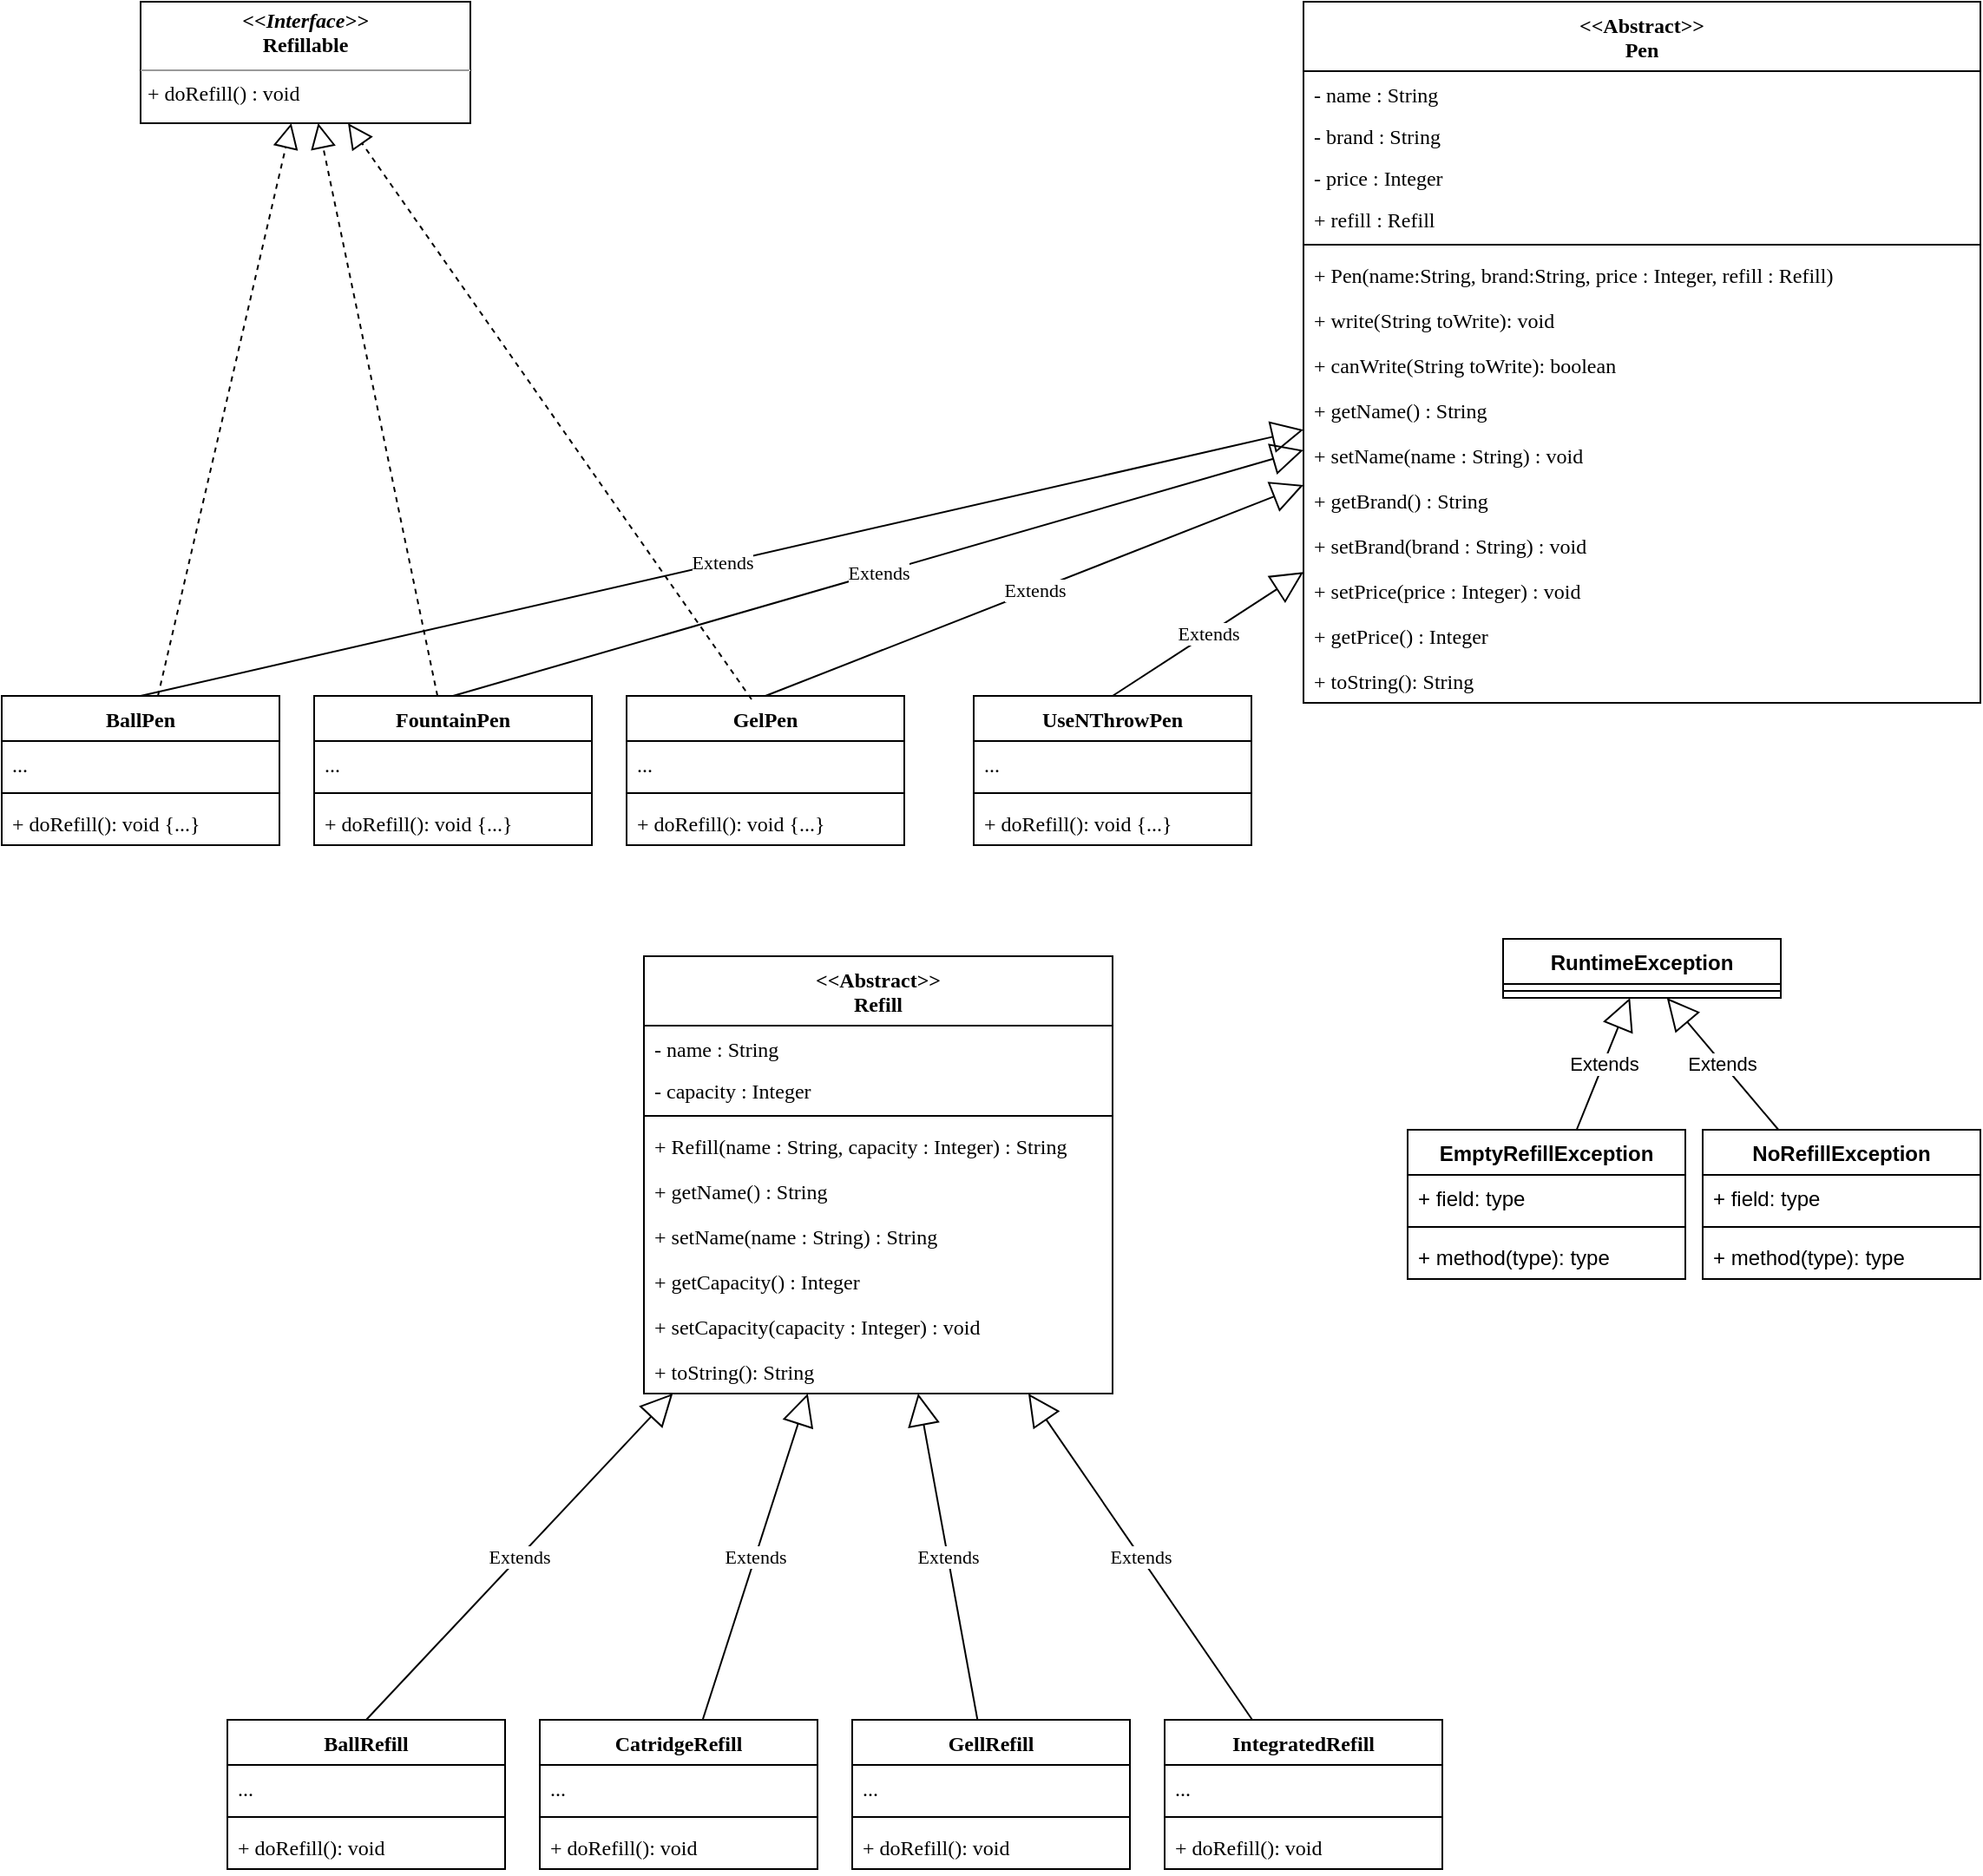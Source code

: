 <mxfile version="20.8.23" type="github">
  <diagram name="Page-1" id="5PYsFLLrcf5LegHmqbu3">
    <mxGraphModel dx="2284" dy="756" grid="1" gridSize="10" guides="1" tooltips="1" connect="1" arrows="1" fold="1" page="1" pageScale="1" pageWidth="850" pageHeight="1100" math="0" shadow="0">
      <root>
        <mxCell id="0" />
        <mxCell id="1" parent="0" />
        <mxCell id="UVRq8ia7U5ipdbFmCf5v-1" value="&lt;&lt;Abstract&gt;&gt;&#xa;Pen" style="swimlane;fontStyle=1;align=center;verticalAlign=top;childLayout=stackLayout;horizontal=1;startSize=40;horizontalStack=0;resizeParent=1;resizeParentMax=0;resizeLast=0;collapsible=1;marginBottom=0;fontFamily=Verdana;" parent="1" vertex="1">
          <mxGeometry x="520" y="40" width="390" height="404" as="geometry" />
        </mxCell>
        <mxCell id="UVRq8ia7U5ipdbFmCf5v-2" value="- name : String" style="text;strokeColor=none;fillColor=none;align=left;verticalAlign=top;spacingLeft=4;spacingRight=4;overflow=hidden;rotatable=0;points=[[0,0.5],[1,0.5]];portConstraint=eastwest;fontFamily=Verdana;" parent="UVRq8ia7U5ipdbFmCf5v-1" vertex="1">
          <mxGeometry y="40" width="390" height="24" as="geometry" />
        </mxCell>
        <mxCell id="UVRq8ia7U5ipdbFmCf5v-6" value="- brand : String" style="text;strokeColor=none;fillColor=none;align=left;verticalAlign=top;spacingLeft=4;spacingRight=4;overflow=hidden;rotatable=0;points=[[0,0.5],[1,0.5]];portConstraint=eastwest;fontFamily=Verdana;" parent="UVRq8ia7U5ipdbFmCf5v-1" vertex="1">
          <mxGeometry y="64" width="390" height="24" as="geometry" />
        </mxCell>
        <mxCell id="UVRq8ia7U5ipdbFmCf5v-9" value="- price : Integer" style="text;strokeColor=none;fillColor=none;align=left;verticalAlign=top;spacingLeft=4;spacingRight=4;overflow=hidden;rotatable=0;points=[[0,0.5],[1,0.5]];portConstraint=eastwest;fontFamily=Verdana;" parent="UVRq8ia7U5ipdbFmCf5v-1" vertex="1">
          <mxGeometry y="88" width="390" height="24" as="geometry" />
        </mxCell>
        <mxCell id="UVRq8ia7U5ipdbFmCf5v-7" value="+ refill : Refill" style="text;strokeColor=none;fillColor=none;align=left;verticalAlign=top;spacingLeft=4;spacingRight=4;overflow=hidden;rotatable=0;points=[[0,0.5],[1,0.5]];portConstraint=eastwest;fontFamily=Verdana;" parent="UVRq8ia7U5ipdbFmCf5v-1" vertex="1">
          <mxGeometry y="112" width="390" height="24" as="geometry" />
        </mxCell>
        <mxCell id="UVRq8ia7U5ipdbFmCf5v-3" value="" style="line;strokeWidth=1;fillColor=none;align=left;verticalAlign=middle;spacingTop=-1;spacingLeft=3;spacingRight=3;rotatable=0;labelPosition=right;points=[];portConstraint=eastwest;strokeColor=inherit;fontFamily=Verdana;" parent="UVRq8ia7U5ipdbFmCf5v-1" vertex="1">
          <mxGeometry y="136" width="390" height="8" as="geometry" />
        </mxCell>
        <mxCell id="Yz0xnHHeIeZ-wLIu7A6q-3" value="+ Pen(name:String, brand:String, price : Integer, refill : Refill)" style="text;strokeColor=none;fillColor=none;align=left;verticalAlign=top;spacingLeft=4;spacingRight=4;overflow=hidden;rotatable=0;points=[[0,0.5],[1,0.5]];portConstraint=eastwest;fontFamily=Verdana;" vertex="1" parent="UVRq8ia7U5ipdbFmCf5v-1">
          <mxGeometry y="144" width="390" height="26" as="geometry" />
        </mxCell>
        <mxCell id="Yz0xnHHeIeZ-wLIu7A6q-1" value="+ write(String toWrite): void" style="text;strokeColor=none;fillColor=none;align=left;verticalAlign=top;spacingLeft=4;spacingRight=4;overflow=hidden;rotatable=0;points=[[0,0.5],[1,0.5]];portConstraint=eastwest;fontFamily=Verdana;" vertex="1" parent="UVRq8ia7U5ipdbFmCf5v-1">
          <mxGeometry y="170" width="390" height="26" as="geometry" />
        </mxCell>
        <mxCell id="Yz0xnHHeIeZ-wLIu7A6q-2" value="+ canWrite(String toWrite): boolean" style="text;strokeColor=none;fillColor=none;align=left;verticalAlign=top;spacingLeft=4;spacingRight=4;overflow=hidden;rotatable=0;points=[[0,0.5],[1,0.5]];portConstraint=eastwest;fontFamily=Verdana;" vertex="1" parent="UVRq8ia7U5ipdbFmCf5v-1">
          <mxGeometry y="196" width="390" height="26" as="geometry" />
        </mxCell>
        <mxCell id="Yz0xnHHeIeZ-wLIu7A6q-7" value="+ getName() : String" style="text;strokeColor=none;fillColor=none;align=left;verticalAlign=top;spacingLeft=4;spacingRight=4;overflow=hidden;rotatable=0;points=[[0,0.5],[1,0.5]];portConstraint=eastwest;fontFamily=Verdana;" vertex="1" parent="UVRq8ia7U5ipdbFmCf5v-1">
          <mxGeometry y="222" width="390" height="26" as="geometry" />
        </mxCell>
        <mxCell id="UVRq8ia7U5ipdbFmCf5v-10" value="+ setName(name : String) : void" style="text;strokeColor=none;fillColor=none;align=left;verticalAlign=top;spacingLeft=4;spacingRight=4;overflow=hidden;rotatable=0;points=[[0,0.5],[1,0.5]];portConstraint=eastwest;fontFamily=Verdana;" parent="UVRq8ia7U5ipdbFmCf5v-1" vertex="1">
          <mxGeometry y="248" width="390" height="26" as="geometry" />
        </mxCell>
        <mxCell id="Yz0xnHHeIeZ-wLIu7A6q-8" value="+ getBrand() : String" style="text;strokeColor=none;fillColor=none;align=left;verticalAlign=top;spacingLeft=4;spacingRight=4;overflow=hidden;rotatable=0;points=[[0,0.5],[1,0.5]];portConstraint=eastwest;fontFamily=Verdana;" vertex="1" parent="UVRq8ia7U5ipdbFmCf5v-1">
          <mxGeometry y="274" width="390" height="26" as="geometry" />
        </mxCell>
        <mxCell id="Yz0xnHHeIeZ-wLIu7A6q-10" value="+ setBrand(brand : String) : void" style="text;strokeColor=none;fillColor=none;align=left;verticalAlign=top;spacingLeft=4;spacingRight=4;overflow=hidden;rotatable=0;points=[[0,0.5],[1,0.5]];portConstraint=eastwest;fontFamily=Verdana;" vertex="1" parent="UVRq8ia7U5ipdbFmCf5v-1">
          <mxGeometry y="300" width="390" height="26" as="geometry" />
        </mxCell>
        <mxCell id="Yz0xnHHeIeZ-wLIu7A6q-11" value="+ setPrice(price : Integer) : void" style="text;strokeColor=none;fillColor=none;align=left;verticalAlign=top;spacingLeft=4;spacingRight=4;overflow=hidden;rotatable=0;points=[[0,0.5],[1,0.5]];portConstraint=eastwest;fontFamily=Verdana;" vertex="1" parent="UVRq8ia7U5ipdbFmCf5v-1">
          <mxGeometry y="326" width="390" height="26" as="geometry" />
        </mxCell>
        <mxCell id="Yz0xnHHeIeZ-wLIu7A6q-9" value="+ getPrice() : Integer" style="text;strokeColor=none;fillColor=none;align=left;verticalAlign=top;spacingLeft=4;spacingRight=4;overflow=hidden;rotatable=0;points=[[0,0.5],[1,0.5]];portConstraint=eastwest;fontFamily=Verdana;" vertex="1" parent="UVRq8ia7U5ipdbFmCf5v-1">
          <mxGeometry y="352" width="390" height="26" as="geometry" />
        </mxCell>
        <mxCell id="UVRq8ia7U5ipdbFmCf5v-11" value="+ toString(): String" style="text;strokeColor=none;fillColor=none;align=left;verticalAlign=top;spacingLeft=4;spacingRight=4;overflow=hidden;rotatable=0;points=[[0,0.5],[1,0.5]];portConstraint=eastwest;fontFamily=Verdana;" parent="UVRq8ia7U5ipdbFmCf5v-1" vertex="1">
          <mxGeometry y="378" width="390" height="26" as="geometry" />
        </mxCell>
        <mxCell id="UVRq8ia7U5ipdbFmCf5v-12" value="BallPen" style="swimlane;fontStyle=1;align=center;verticalAlign=top;childLayout=stackLayout;horizontal=1;startSize=26;horizontalStack=0;resizeParent=1;resizeParentMax=0;resizeLast=0;collapsible=1;marginBottom=0;fontFamily=Verdana;" parent="1" vertex="1">
          <mxGeometry x="-230" y="440" width="160" height="86" as="geometry" />
        </mxCell>
        <mxCell id="UVRq8ia7U5ipdbFmCf5v-13" value="..." style="text;strokeColor=none;fillColor=none;align=left;verticalAlign=top;spacingLeft=4;spacingRight=4;overflow=hidden;rotatable=0;points=[[0,0.5],[1,0.5]];portConstraint=eastwest;fontFamily=Verdana;" parent="UVRq8ia7U5ipdbFmCf5v-12" vertex="1">
          <mxGeometry y="26" width="160" height="26" as="geometry" />
        </mxCell>
        <mxCell id="UVRq8ia7U5ipdbFmCf5v-14" value="" style="line;strokeWidth=1;fillColor=none;align=left;verticalAlign=middle;spacingTop=-1;spacingLeft=3;spacingRight=3;rotatable=0;labelPosition=right;points=[];portConstraint=eastwest;strokeColor=inherit;fontFamily=Verdana;" parent="UVRq8ia7U5ipdbFmCf5v-12" vertex="1">
          <mxGeometry y="52" width="160" height="8" as="geometry" />
        </mxCell>
        <mxCell id="UVRq8ia7U5ipdbFmCf5v-15" value="+ doRefill(): void {...}" style="text;strokeColor=none;fillColor=none;align=left;verticalAlign=top;spacingLeft=4;spacingRight=4;overflow=hidden;rotatable=0;points=[[0,0.5],[1,0.5]];portConstraint=eastwest;fontFamily=Verdana;" parent="UVRq8ia7U5ipdbFmCf5v-12" vertex="1">
          <mxGeometry y="60" width="160" height="26" as="geometry" />
        </mxCell>
        <mxCell id="UVRq8ia7U5ipdbFmCf5v-16" value="Extends" style="endArrow=block;endSize=16;endFill=0;html=1;rounded=0;exitX=0.5;exitY=0;exitDx=0;exitDy=0;fontFamily=Verdana;" parent="1" source="UVRq8ia7U5ipdbFmCf5v-12" target="UVRq8ia7U5ipdbFmCf5v-1" edge="1">
          <mxGeometry width="160" relative="1" as="geometry">
            <mxPoint x="90" y="570" as="sourcePoint" />
            <mxPoint x="250" y="570" as="targetPoint" />
          </mxGeometry>
        </mxCell>
        <mxCell id="UVRq8ia7U5ipdbFmCf5v-17" value="FountainPen" style="swimlane;fontStyle=1;align=center;verticalAlign=top;childLayout=stackLayout;horizontal=1;startSize=26;horizontalStack=0;resizeParent=1;resizeParentMax=0;resizeLast=0;collapsible=1;marginBottom=0;fontFamily=Verdana;" parent="1" vertex="1">
          <mxGeometry x="-50" y="440" width="160" height="86" as="geometry" />
        </mxCell>
        <mxCell id="UVRq8ia7U5ipdbFmCf5v-18" value="..." style="text;strokeColor=none;fillColor=none;align=left;verticalAlign=top;spacingLeft=4;spacingRight=4;overflow=hidden;rotatable=0;points=[[0,0.5],[1,0.5]];portConstraint=eastwest;fontFamily=Verdana;" parent="UVRq8ia7U5ipdbFmCf5v-17" vertex="1">
          <mxGeometry y="26" width="160" height="26" as="geometry" />
        </mxCell>
        <mxCell id="UVRq8ia7U5ipdbFmCf5v-19" value="" style="line;strokeWidth=1;fillColor=none;align=left;verticalAlign=middle;spacingTop=-1;spacingLeft=3;spacingRight=3;rotatable=0;labelPosition=right;points=[];portConstraint=eastwest;strokeColor=inherit;fontFamily=Verdana;" parent="UVRq8ia7U5ipdbFmCf5v-17" vertex="1">
          <mxGeometry y="52" width="160" height="8" as="geometry" />
        </mxCell>
        <mxCell id="UVRq8ia7U5ipdbFmCf5v-20" value="+ doRefill(): void {...}" style="text;strokeColor=none;fillColor=none;align=left;verticalAlign=top;spacingLeft=4;spacingRight=4;overflow=hidden;rotatable=0;points=[[0,0.5],[1,0.5]];portConstraint=eastwest;fontFamily=Verdana;" parent="UVRq8ia7U5ipdbFmCf5v-17" vertex="1">
          <mxGeometry y="60" width="160" height="26" as="geometry" />
        </mxCell>
        <mxCell id="UVRq8ia7U5ipdbFmCf5v-21" value="GelPen" style="swimlane;fontStyle=1;align=center;verticalAlign=top;childLayout=stackLayout;horizontal=1;startSize=26;horizontalStack=0;resizeParent=1;resizeParentMax=0;resizeLast=0;collapsible=1;marginBottom=0;fontFamily=Verdana;" parent="1" vertex="1">
          <mxGeometry x="130" y="440" width="160" height="86" as="geometry" />
        </mxCell>
        <mxCell id="UVRq8ia7U5ipdbFmCf5v-22" value="..." style="text;strokeColor=none;fillColor=none;align=left;verticalAlign=top;spacingLeft=4;spacingRight=4;overflow=hidden;rotatable=0;points=[[0,0.5],[1,0.5]];portConstraint=eastwest;fontFamily=Verdana;" parent="UVRq8ia7U5ipdbFmCf5v-21" vertex="1">
          <mxGeometry y="26" width="160" height="26" as="geometry" />
        </mxCell>
        <mxCell id="UVRq8ia7U5ipdbFmCf5v-23" value="" style="line;strokeWidth=1;fillColor=none;align=left;verticalAlign=middle;spacingTop=-1;spacingLeft=3;spacingRight=3;rotatable=0;labelPosition=right;points=[];portConstraint=eastwest;strokeColor=inherit;fontFamily=Verdana;" parent="UVRq8ia7U5ipdbFmCf5v-21" vertex="1">
          <mxGeometry y="52" width="160" height="8" as="geometry" />
        </mxCell>
        <mxCell id="UVRq8ia7U5ipdbFmCf5v-24" value="+ doRefill(): void {...}" style="text;strokeColor=none;fillColor=none;align=left;verticalAlign=top;spacingLeft=4;spacingRight=4;overflow=hidden;rotatable=0;points=[[0,0.5],[1,0.5]];portConstraint=eastwest;fontFamily=Verdana;" parent="UVRq8ia7U5ipdbFmCf5v-21" vertex="1">
          <mxGeometry y="60" width="160" height="26" as="geometry" />
        </mxCell>
        <mxCell id="UVRq8ia7U5ipdbFmCf5v-25" value="UseNThrowPen" style="swimlane;fontStyle=1;align=center;verticalAlign=top;childLayout=stackLayout;horizontal=1;startSize=26;horizontalStack=0;resizeParent=1;resizeParentMax=0;resizeLast=0;collapsible=1;marginBottom=0;fontFamily=Verdana;" parent="1" vertex="1">
          <mxGeometry x="330" y="440" width="160" height="86" as="geometry" />
        </mxCell>
        <mxCell id="UVRq8ia7U5ipdbFmCf5v-26" value="..." style="text;strokeColor=none;fillColor=none;align=left;verticalAlign=top;spacingLeft=4;spacingRight=4;overflow=hidden;rotatable=0;points=[[0,0.5],[1,0.5]];portConstraint=eastwest;fontFamily=Verdana;" parent="UVRq8ia7U5ipdbFmCf5v-25" vertex="1">
          <mxGeometry y="26" width="160" height="26" as="geometry" />
        </mxCell>
        <mxCell id="UVRq8ia7U5ipdbFmCf5v-27" value="" style="line;strokeWidth=1;fillColor=none;align=left;verticalAlign=middle;spacingTop=-1;spacingLeft=3;spacingRight=3;rotatable=0;labelPosition=right;points=[];portConstraint=eastwest;strokeColor=inherit;fontFamily=Verdana;" parent="UVRq8ia7U5ipdbFmCf5v-25" vertex="1">
          <mxGeometry y="52" width="160" height="8" as="geometry" />
        </mxCell>
        <mxCell id="UVRq8ia7U5ipdbFmCf5v-28" value="+ doRefill(): void {...}" style="text;strokeColor=none;fillColor=none;align=left;verticalAlign=top;spacingLeft=4;spacingRight=4;overflow=hidden;rotatable=0;points=[[0,0.5],[1,0.5]];portConstraint=eastwest;fontFamily=Verdana;" parent="UVRq8ia7U5ipdbFmCf5v-25" vertex="1">
          <mxGeometry y="60" width="160" height="26" as="geometry" />
        </mxCell>
        <mxCell id="UVRq8ia7U5ipdbFmCf5v-29" value="Extends" style="endArrow=block;endSize=16;endFill=0;html=1;rounded=0;exitX=0.5;exitY=0;exitDx=0;exitDy=0;fontFamily=Verdana;" parent="1" source="UVRq8ia7U5ipdbFmCf5v-17" target="UVRq8ia7U5ipdbFmCf5v-1" edge="1">
          <mxGeometry width="160" relative="1" as="geometry">
            <mxPoint x="240" y="430" as="sourcePoint" />
            <mxPoint x="720" y="290" as="targetPoint" />
          </mxGeometry>
        </mxCell>
        <mxCell id="UVRq8ia7U5ipdbFmCf5v-30" value="Extends" style="endArrow=block;endSize=16;endFill=0;html=1;rounded=0;fontFamily=Verdana;exitX=0.5;exitY=0;exitDx=0;exitDy=0;" parent="1" target="UVRq8ia7U5ipdbFmCf5v-1" edge="1" source="UVRq8ia7U5ipdbFmCf5v-21">
          <mxGeometry width="160" relative="1" as="geometry">
            <mxPoint x="560" y="410" as="sourcePoint" />
            <mxPoint x="400" y="260" as="targetPoint" />
          </mxGeometry>
        </mxCell>
        <mxCell id="UVRq8ia7U5ipdbFmCf5v-31" value="Extends" style="endArrow=block;endSize=16;endFill=0;html=1;rounded=0;fontFamily=Verdana;exitX=0.5;exitY=0;exitDx=0;exitDy=0;" parent="1" target="UVRq8ia7U5ipdbFmCf5v-1" edge="1" source="UVRq8ia7U5ipdbFmCf5v-25">
          <mxGeometry width="160" relative="1" as="geometry">
            <mxPoint x="740" y="410" as="sourcePoint" />
            <mxPoint x="731" y="262" as="targetPoint" />
          </mxGeometry>
        </mxCell>
        <mxCell id="UVRq8ia7U5ipdbFmCf5v-34" value="&lt;p style=&quot;margin:0px;margin-top:4px;text-align:center;&quot;&gt;&lt;i&gt;&lt;b&gt;&amp;lt;&amp;lt;Interface&amp;gt;&amp;gt;&lt;/b&gt;&lt;/i&gt;&lt;br&gt;&lt;b&gt;Refillable&lt;/b&gt;&lt;/p&gt;&lt;hr size=&quot;1&quot;&gt;&lt;p style=&quot;margin:0px;margin-left:4px;&quot;&gt;+ doRefill() : void&lt;br&gt;&lt;br&gt;&lt;/p&gt;" style="verticalAlign=top;align=left;overflow=fill;fontSize=12;fontFamily=Verdana;html=1;" parent="1" vertex="1">
          <mxGeometry x="-150" y="40" width="190" height="70" as="geometry" />
        </mxCell>
        <mxCell id="UVRq8ia7U5ipdbFmCf5v-35" value="" style="endArrow=block;dashed=1;endFill=0;endSize=12;html=1;rounded=0;fontFamily=Verdana;" parent="1" source="UVRq8ia7U5ipdbFmCf5v-12" target="UVRq8ia7U5ipdbFmCf5v-34" edge="1">
          <mxGeometry width="160" relative="1" as="geometry">
            <mxPoint x="340" y="390" as="sourcePoint" />
            <mxPoint x="500" y="390" as="targetPoint" />
          </mxGeometry>
        </mxCell>
        <mxCell id="UVRq8ia7U5ipdbFmCf5v-37" value="" style="endArrow=block;dashed=1;endFill=0;endSize=12;html=1;rounded=0;fontFamily=Verdana;" parent="1" target="UVRq8ia7U5ipdbFmCf5v-34" edge="1" source="UVRq8ia7U5ipdbFmCf5v-17">
          <mxGeometry width="160" relative="1" as="geometry">
            <mxPoint x="400" y="410" as="sourcePoint" />
            <mxPoint x="500" y="390" as="targetPoint" />
          </mxGeometry>
        </mxCell>
        <mxCell id="UVRq8ia7U5ipdbFmCf5v-38" value="" style="endArrow=block;dashed=1;endFill=0;endSize=12;html=1;rounded=0;exitX=0.45;exitY=0.023;exitDx=0;exitDy=0;exitPerimeter=0;fontFamily=Verdana;" parent="1" source="UVRq8ia7U5ipdbFmCf5v-21" target="UVRq8ia7U5ipdbFmCf5v-34" edge="1">
          <mxGeometry width="160" relative="1" as="geometry">
            <mxPoint x="340" y="390" as="sourcePoint" />
            <mxPoint x="190" y="110" as="targetPoint" />
          </mxGeometry>
        </mxCell>
        <mxCell id="UVRq8ia7U5ipdbFmCf5v-41" value="&lt;&lt;Abstract&gt;&gt;&#xa;Refill" style="swimlane;fontStyle=1;align=center;verticalAlign=top;childLayout=stackLayout;horizontal=1;startSize=40;horizontalStack=0;resizeParent=1;resizeParentMax=0;resizeLast=0;collapsible=1;marginBottom=0;fontFamily=Verdana;" parent="1" vertex="1">
          <mxGeometry x="140" y="590" width="270" height="252" as="geometry" />
        </mxCell>
        <mxCell id="UVRq8ia7U5ipdbFmCf5v-42" value="- name : String&#xa;" style="text;strokeColor=none;fillColor=none;align=left;verticalAlign=top;spacingLeft=4;spacingRight=4;overflow=hidden;rotatable=0;points=[[0,0.5],[1,0.5]];portConstraint=eastwest;fontFamily=Verdana;" parent="UVRq8ia7U5ipdbFmCf5v-41" vertex="1">
          <mxGeometry y="40" width="270" height="24" as="geometry" />
        </mxCell>
        <mxCell id="Yz0xnHHeIeZ-wLIu7A6q-12" value="- capacity : Integer" style="text;strokeColor=none;fillColor=none;align=left;verticalAlign=top;spacingLeft=4;spacingRight=4;overflow=hidden;rotatable=0;points=[[0,0.5],[1,0.5]];portConstraint=eastwest;fontFamily=Verdana;" vertex="1" parent="UVRq8ia7U5ipdbFmCf5v-41">
          <mxGeometry y="64" width="270" height="24" as="geometry" />
        </mxCell>
        <mxCell id="UVRq8ia7U5ipdbFmCf5v-46" value="" style="line;strokeWidth=1;fillColor=none;align=left;verticalAlign=middle;spacingTop=-1;spacingLeft=3;spacingRight=3;rotatable=0;labelPosition=right;points=[];portConstraint=eastwest;strokeColor=inherit;fontFamily=Verdana;" parent="UVRq8ia7U5ipdbFmCf5v-41" vertex="1">
          <mxGeometry y="88" width="270" height="8" as="geometry" />
        </mxCell>
        <mxCell id="UVRq8ia7U5ipdbFmCf5v-47" value="+ Refill(name : String, capacity : Integer) : String " style="text;strokeColor=none;fillColor=none;align=left;verticalAlign=top;spacingLeft=4;spacingRight=4;overflow=hidden;rotatable=0;points=[[0,0.5],[1,0.5]];portConstraint=eastwest;fontFamily=Verdana;" parent="UVRq8ia7U5ipdbFmCf5v-41" vertex="1">
          <mxGeometry y="96" width="270" height="26" as="geometry" />
        </mxCell>
        <mxCell id="Yz0xnHHeIeZ-wLIu7A6q-16" value="+ getName() : String " style="text;strokeColor=none;fillColor=none;align=left;verticalAlign=top;spacingLeft=4;spacingRight=4;overflow=hidden;rotatable=0;points=[[0,0.5],[1,0.5]];portConstraint=eastwest;fontFamily=Verdana;" vertex="1" parent="UVRq8ia7U5ipdbFmCf5v-41">
          <mxGeometry y="122" width="270" height="26" as="geometry" />
        </mxCell>
        <mxCell id="Yz0xnHHeIeZ-wLIu7A6q-13" value="+ setName(name : String) : String " style="text;strokeColor=none;fillColor=none;align=left;verticalAlign=top;spacingLeft=4;spacingRight=4;overflow=hidden;rotatable=0;points=[[0,0.5],[1,0.5]];portConstraint=eastwest;fontFamily=Verdana;" vertex="1" parent="UVRq8ia7U5ipdbFmCf5v-41">
          <mxGeometry y="148" width="270" height="26" as="geometry" />
        </mxCell>
        <mxCell id="Yz0xnHHeIeZ-wLIu7A6q-14" value="+ getCapacity() : Integer " style="text;strokeColor=none;fillColor=none;align=left;verticalAlign=top;spacingLeft=4;spacingRight=4;overflow=hidden;rotatable=0;points=[[0,0.5],[1,0.5]];portConstraint=eastwest;fontFamily=Verdana;" vertex="1" parent="UVRq8ia7U5ipdbFmCf5v-41">
          <mxGeometry y="174" width="270" height="26" as="geometry" />
        </mxCell>
        <mxCell id="Yz0xnHHeIeZ-wLIu7A6q-15" value="+ setCapacity(capacity : Integer) : void " style="text;strokeColor=none;fillColor=none;align=left;verticalAlign=top;spacingLeft=4;spacingRight=4;overflow=hidden;rotatable=0;points=[[0,0.5],[1,0.5]];portConstraint=eastwest;fontFamily=Verdana;" vertex="1" parent="UVRq8ia7U5ipdbFmCf5v-41">
          <mxGeometry y="200" width="270" height="26" as="geometry" />
        </mxCell>
        <mxCell id="UVRq8ia7U5ipdbFmCf5v-48" value="+ toString(): String" style="text;strokeColor=none;fillColor=none;align=left;verticalAlign=top;spacingLeft=4;spacingRight=4;overflow=hidden;rotatable=0;points=[[0,0.5],[1,0.5]];portConstraint=eastwest;fontFamily=Verdana;" parent="UVRq8ia7U5ipdbFmCf5v-41" vertex="1">
          <mxGeometry y="226" width="270" height="26" as="geometry" />
        </mxCell>
        <mxCell id="UVRq8ia7U5ipdbFmCf5v-49" value="BallRefill" style="swimlane;fontStyle=1;align=center;verticalAlign=top;childLayout=stackLayout;horizontal=1;startSize=26;horizontalStack=0;resizeParent=1;resizeParentMax=0;resizeLast=0;collapsible=1;marginBottom=0;fontFamily=Verdana;" parent="1" vertex="1">
          <mxGeometry x="-100" y="1030" width="160" height="86" as="geometry" />
        </mxCell>
        <mxCell id="UVRq8ia7U5ipdbFmCf5v-50" value="..." style="text;strokeColor=none;fillColor=none;align=left;verticalAlign=top;spacingLeft=4;spacingRight=4;overflow=hidden;rotatable=0;points=[[0,0.5],[1,0.5]];portConstraint=eastwest;fontFamily=Verdana;" parent="UVRq8ia7U5ipdbFmCf5v-49" vertex="1">
          <mxGeometry y="26" width="160" height="26" as="geometry" />
        </mxCell>
        <mxCell id="UVRq8ia7U5ipdbFmCf5v-51" value="" style="line;strokeWidth=1;fillColor=none;align=left;verticalAlign=middle;spacingTop=-1;spacingLeft=3;spacingRight=3;rotatable=0;labelPosition=right;points=[];portConstraint=eastwest;strokeColor=inherit;fontFamily=Verdana;" parent="UVRq8ia7U5ipdbFmCf5v-49" vertex="1">
          <mxGeometry y="52" width="160" height="8" as="geometry" />
        </mxCell>
        <mxCell id="UVRq8ia7U5ipdbFmCf5v-52" value="+ doRefill(): void" style="text;strokeColor=none;fillColor=none;align=left;verticalAlign=top;spacingLeft=4;spacingRight=4;overflow=hidden;rotatable=0;points=[[0,0.5],[1,0.5]];portConstraint=eastwest;fontFamily=Verdana;" parent="UVRq8ia7U5ipdbFmCf5v-49" vertex="1">
          <mxGeometry y="60" width="160" height="26" as="geometry" />
        </mxCell>
        <mxCell id="UVRq8ia7U5ipdbFmCf5v-53" value="Extends" style="endArrow=block;endSize=16;endFill=0;html=1;rounded=0;exitX=0.5;exitY=0;exitDx=0;exitDy=0;fontFamily=Verdana;" parent="1" source="UVRq8ia7U5ipdbFmCf5v-49" target="UVRq8ia7U5ipdbFmCf5v-41" edge="1">
          <mxGeometry width="160" relative="1" as="geometry">
            <mxPoint x="340" y="790" as="sourcePoint" />
            <mxPoint x="500" y="790" as="targetPoint" />
          </mxGeometry>
        </mxCell>
        <mxCell id="UVRq8ia7U5ipdbFmCf5v-54" value="CatridgeRefill" style="swimlane;fontStyle=1;align=center;verticalAlign=top;childLayout=stackLayout;horizontal=1;startSize=26;horizontalStack=0;resizeParent=1;resizeParentMax=0;resizeLast=0;collapsible=1;marginBottom=0;fontFamily=Verdana;" parent="1" vertex="1">
          <mxGeometry x="80" y="1030" width="160" height="86" as="geometry" />
        </mxCell>
        <mxCell id="UVRq8ia7U5ipdbFmCf5v-55" value="..." style="text;strokeColor=none;fillColor=none;align=left;verticalAlign=top;spacingLeft=4;spacingRight=4;overflow=hidden;rotatable=0;points=[[0,0.5],[1,0.5]];portConstraint=eastwest;fontFamily=Verdana;" parent="UVRq8ia7U5ipdbFmCf5v-54" vertex="1">
          <mxGeometry y="26" width="160" height="26" as="geometry" />
        </mxCell>
        <mxCell id="UVRq8ia7U5ipdbFmCf5v-56" value="" style="line;strokeWidth=1;fillColor=none;align=left;verticalAlign=middle;spacingTop=-1;spacingLeft=3;spacingRight=3;rotatable=0;labelPosition=right;points=[];portConstraint=eastwest;strokeColor=inherit;fontFamily=Verdana;" parent="UVRq8ia7U5ipdbFmCf5v-54" vertex="1">
          <mxGeometry y="52" width="160" height="8" as="geometry" />
        </mxCell>
        <mxCell id="UVRq8ia7U5ipdbFmCf5v-57" value="+ doRefill(): void" style="text;strokeColor=none;fillColor=none;align=left;verticalAlign=top;spacingLeft=4;spacingRight=4;overflow=hidden;rotatable=0;points=[[0,0.5],[1,0.5]];portConstraint=eastwest;fontFamily=Verdana;" parent="UVRq8ia7U5ipdbFmCf5v-54" vertex="1">
          <mxGeometry y="60" width="160" height="26" as="geometry" />
        </mxCell>
        <mxCell id="UVRq8ia7U5ipdbFmCf5v-58" value="GellRefill" style="swimlane;fontStyle=1;align=center;verticalAlign=top;childLayout=stackLayout;horizontal=1;startSize=26;horizontalStack=0;resizeParent=1;resizeParentMax=0;resizeLast=0;collapsible=1;marginBottom=0;fontFamily=Verdana;" parent="1" vertex="1">
          <mxGeometry x="260" y="1030" width="160" height="86" as="geometry" />
        </mxCell>
        <mxCell id="UVRq8ia7U5ipdbFmCf5v-59" value="..." style="text;strokeColor=none;fillColor=none;align=left;verticalAlign=top;spacingLeft=4;spacingRight=4;overflow=hidden;rotatable=0;points=[[0,0.5],[1,0.5]];portConstraint=eastwest;fontFamily=Verdana;" parent="UVRq8ia7U5ipdbFmCf5v-58" vertex="1">
          <mxGeometry y="26" width="160" height="26" as="geometry" />
        </mxCell>
        <mxCell id="UVRq8ia7U5ipdbFmCf5v-60" value="" style="line;strokeWidth=1;fillColor=none;align=left;verticalAlign=middle;spacingTop=-1;spacingLeft=3;spacingRight=3;rotatable=0;labelPosition=right;points=[];portConstraint=eastwest;strokeColor=inherit;fontFamily=Verdana;" parent="UVRq8ia7U5ipdbFmCf5v-58" vertex="1">
          <mxGeometry y="52" width="160" height="8" as="geometry" />
        </mxCell>
        <mxCell id="UVRq8ia7U5ipdbFmCf5v-61" value="+ doRefill(): void" style="text;strokeColor=none;fillColor=none;align=left;verticalAlign=top;spacingLeft=4;spacingRight=4;overflow=hidden;rotatable=0;points=[[0,0.5],[1,0.5]];portConstraint=eastwest;fontFamily=Verdana;" parent="UVRq8ia7U5ipdbFmCf5v-58" vertex="1">
          <mxGeometry y="60" width="160" height="26" as="geometry" />
        </mxCell>
        <mxCell id="UVRq8ia7U5ipdbFmCf5v-62" value="IntegratedRefill" style="swimlane;fontStyle=1;align=center;verticalAlign=top;childLayout=stackLayout;horizontal=1;startSize=26;horizontalStack=0;resizeParent=1;resizeParentMax=0;resizeLast=0;collapsible=1;marginBottom=0;fontFamily=Verdana;" parent="1" vertex="1">
          <mxGeometry x="440" y="1030" width="160" height="86" as="geometry" />
        </mxCell>
        <mxCell id="UVRq8ia7U5ipdbFmCf5v-63" value="..." style="text;strokeColor=none;fillColor=none;align=left;verticalAlign=top;spacingLeft=4;spacingRight=4;overflow=hidden;rotatable=0;points=[[0,0.5],[1,0.5]];portConstraint=eastwest;fontFamily=Verdana;" parent="UVRq8ia7U5ipdbFmCf5v-62" vertex="1">
          <mxGeometry y="26" width="160" height="26" as="geometry" />
        </mxCell>
        <mxCell id="UVRq8ia7U5ipdbFmCf5v-64" value="" style="line;strokeWidth=1;fillColor=none;align=left;verticalAlign=middle;spacingTop=-1;spacingLeft=3;spacingRight=3;rotatable=0;labelPosition=right;points=[];portConstraint=eastwest;strokeColor=inherit;fontFamily=Verdana;" parent="UVRq8ia7U5ipdbFmCf5v-62" vertex="1">
          <mxGeometry y="52" width="160" height="8" as="geometry" />
        </mxCell>
        <mxCell id="UVRq8ia7U5ipdbFmCf5v-65" value="+ doRefill(): void" style="text;strokeColor=none;fillColor=none;align=left;verticalAlign=top;spacingLeft=4;spacingRight=4;overflow=hidden;rotatable=0;points=[[0,0.5],[1,0.5]];portConstraint=eastwest;fontFamily=Verdana;" parent="UVRq8ia7U5ipdbFmCf5v-62" vertex="1">
          <mxGeometry y="60" width="160" height="26" as="geometry" />
        </mxCell>
        <mxCell id="UVRq8ia7U5ipdbFmCf5v-66" value="Extends" style="endArrow=block;endSize=16;endFill=0;html=1;rounded=0;fontFamily=Verdana;" parent="1" source="UVRq8ia7U5ipdbFmCf5v-54" target="UVRq8ia7U5ipdbFmCf5v-41" edge="1">
          <mxGeometry width="160" relative="1" as="geometry">
            <mxPoint x="220" y="780" as="sourcePoint" />
            <mxPoint x="345" y="684" as="targetPoint" />
          </mxGeometry>
        </mxCell>
        <mxCell id="UVRq8ia7U5ipdbFmCf5v-67" value="Extends" style="endArrow=block;endSize=16;endFill=0;html=1;rounded=0;fontFamily=Verdana;" parent="1" source="UVRq8ia7U5ipdbFmCf5v-58" target="UVRq8ia7U5ipdbFmCf5v-41" edge="1">
          <mxGeometry width="160" relative="1" as="geometry">
            <mxPoint x="405" y="780" as="sourcePoint" />
            <mxPoint x="417" y="684" as="targetPoint" />
          </mxGeometry>
        </mxCell>
        <mxCell id="UVRq8ia7U5ipdbFmCf5v-68" value="Extends" style="endArrow=block;endSize=16;endFill=0;html=1;rounded=0;fontFamily=Verdana;" parent="1" source="UVRq8ia7U5ipdbFmCf5v-62" target="UVRq8ia7U5ipdbFmCf5v-41" edge="1">
          <mxGeometry width="160" relative="1" as="geometry">
            <mxPoint x="415" y="790" as="sourcePoint" />
            <mxPoint x="427" y="694" as="targetPoint" />
          </mxGeometry>
        </mxCell>
        <mxCell id="Yz0xnHHeIeZ-wLIu7A6q-20" value="NoRefillException" style="swimlane;fontStyle=1;align=center;verticalAlign=top;childLayout=stackLayout;horizontal=1;startSize=26;horizontalStack=0;resizeParent=1;resizeParentMax=0;resizeLast=0;collapsible=1;marginBottom=0;" vertex="1" parent="1">
          <mxGeometry x="750" y="690" width="160" height="86" as="geometry" />
        </mxCell>
        <mxCell id="Yz0xnHHeIeZ-wLIu7A6q-21" value="+ field: type" style="text;strokeColor=none;fillColor=none;align=left;verticalAlign=top;spacingLeft=4;spacingRight=4;overflow=hidden;rotatable=0;points=[[0,0.5],[1,0.5]];portConstraint=eastwest;" vertex="1" parent="Yz0xnHHeIeZ-wLIu7A6q-20">
          <mxGeometry y="26" width="160" height="26" as="geometry" />
        </mxCell>
        <mxCell id="Yz0xnHHeIeZ-wLIu7A6q-22" value="" style="line;strokeWidth=1;fillColor=none;align=left;verticalAlign=middle;spacingTop=-1;spacingLeft=3;spacingRight=3;rotatable=0;labelPosition=right;points=[];portConstraint=eastwest;strokeColor=inherit;" vertex="1" parent="Yz0xnHHeIeZ-wLIu7A6q-20">
          <mxGeometry y="52" width="160" height="8" as="geometry" />
        </mxCell>
        <mxCell id="Yz0xnHHeIeZ-wLIu7A6q-23" value="+ method(type): type" style="text;strokeColor=none;fillColor=none;align=left;verticalAlign=top;spacingLeft=4;spacingRight=4;overflow=hidden;rotatable=0;points=[[0,0.5],[1,0.5]];portConstraint=eastwest;" vertex="1" parent="Yz0xnHHeIeZ-wLIu7A6q-20">
          <mxGeometry y="60" width="160" height="26" as="geometry" />
        </mxCell>
        <mxCell id="Yz0xnHHeIeZ-wLIu7A6q-24" value="EmptyRefillException" style="swimlane;fontStyle=1;align=center;verticalAlign=top;childLayout=stackLayout;horizontal=1;startSize=26;horizontalStack=0;resizeParent=1;resizeParentMax=0;resizeLast=0;collapsible=1;marginBottom=0;" vertex="1" parent="1">
          <mxGeometry x="580" y="690" width="160" height="86" as="geometry" />
        </mxCell>
        <mxCell id="Yz0xnHHeIeZ-wLIu7A6q-25" value="+ field: type" style="text;strokeColor=none;fillColor=none;align=left;verticalAlign=top;spacingLeft=4;spacingRight=4;overflow=hidden;rotatable=0;points=[[0,0.5],[1,0.5]];portConstraint=eastwest;" vertex="1" parent="Yz0xnHHeIeZ-wLIu7A6q-24">
          <mxGeometry y="26" width="160" height="26" as="geometry" />
        </mxCell>
        <mxCell id="Yz0xnHHeIeZ-wLIu7A6q-26" value="" style="line;strokeWidth=1;fillColor=none;align=left;verticalAlign=middle;spacingTop=-1;spacingLeft=3;spacingRight=3;rotatable=0;labelPosition=right;points=[];portConstraint=eastwest;strokeColor=inherit;" vertex="1" parent="Yz0xnHHeIeZ-wLIu7A6q-24">
          <mxGeometry y="52" width="160" height="8" as="geometry" />
        </mxCell>
        <mxCell id="Yz0xnHHeIeZ-wLIu7A6q-27" value="+ method(type): type" style="text;strokeColor=none;fillColor=none;align=left;verticalAlign=top;spacingLeft=4;spacingRight=4;overflow=hidden;rotatable=0;points=[[0,0.5],[1,0.5]];portConstraint=eastwest;" vertex="1" parent="Yz0xnHHeIeZ-wLIu7A6q-24">
          <mxGeometry y="60" width="160" height="26" as="geometry" />
        </mxCell>
        <mxCell id="Yz0xnHHeIeZ-wLIu7A6q-28" value="RuntimeException" style="swimlane;fontStyle=1;align=center;verticalAlign=top;childLayout=stackLayout;horizontal=1;startSize=26;horizontalStack=0;resizeParent=1;resizeParentMax=0;resizeLast=0;collapsible=1;marginBottom=0;" vertex="1" parent="1">
          <mxGeometry x="635" y="580" width="160" height="34" as="geometry" />
        </mxCell>
        <mxCell id="Yz0xnHHeIeZ-wLIu7A6q-30" value="" style="line;strokeWidth=1;fillColor=none;align=left;verticalAlign=middle;spacingTop=-1;spacingLeft=3;spacingRight=3;rotatable=0;labelPosition=right;points=[];portConstraint=eastwest;strokeColor=inherit;" vertex="1" parent="Yz0xnHHeIeZ-wLIu7A6q-28">
          <mxGeometry y="26" width="160" height="8" as="geometry" />
        </mxCell>
        <mxCell id="Yz0xnHHeIeZ-wLIu7A6q-32" value="Extends" style="endArrow=block;endSize=16;endFill=0;html=1;rounded=0;" edge="1" parent="1" source="Yz0xnHHeIeZ-wLIu7A6q-24" target="Yz0xnHHeIeZ-wLIu7A6q-28">
          <mxGeometry width="160" relative="1" as="geometry">
            <mxPoint x="340" y="690" as="sourcePoint" />
            <mxPoint x="500" y="690" as="targetPoint" />
          </mxGeometry>
        </mxCell>
        <mxCell id="Yz0xnHHeIeZ-wLIu7A6q-33" value="Extends" style="endArrow=block;endSize=16;endFill=0;html=1;rounded=0;" edge="1" parent="1" source="Yz0xnHHeIeZ-wLIu7A6q-20" target="Yz0xnHHeIeZ-wLIu7A6q-28">
          <mxGeometry width="160" relative="1" as="geometry">
            <mxPoint x="687" y="700" as="sourcePoint" />
            <mxPoint x="718" y="624" as="targetPoint" />
          </mxGeometry>
        </mxCell>
      </root>
    </mxGraphModel>
  </diagram>
</mxfile>

